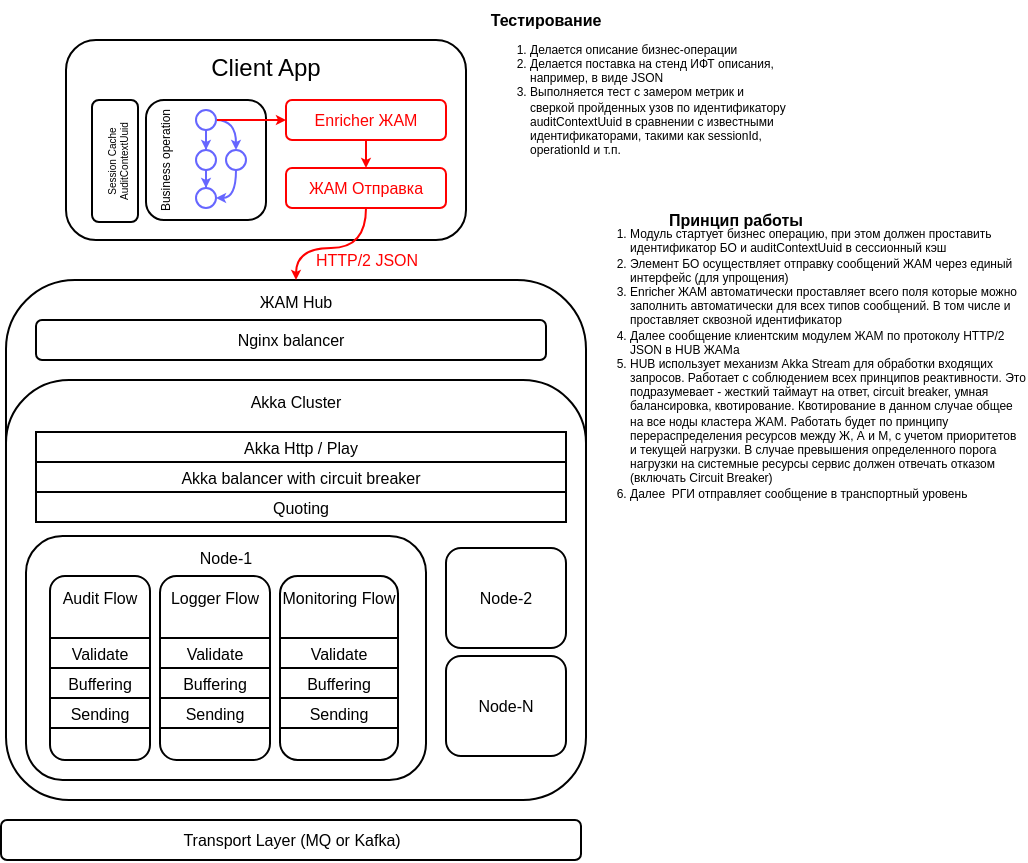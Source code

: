 <mxfile version="11.0.1" type="github"><diagram id="bgDmmd7qLk5gxwYCW7aH" name="Page-1"><mxGraphModel dx="570" dy="366" grid="1" gridSize="10" guides="1" tooltips="1" connect="1" arrows="1" fold="1" page="1" pageScale="1" pageWidth="826" pageHeight="1169" math="0" shadow="0"><root><mxCell id="0"/><mxCell id="1" parent="0"/><mxCell id="vqwuiUd8vOxQ0olhWUDQ-19" value="ЖАМ Hub" style="rounded=1;whiteSpace=wrap;html=1;strokeColor=#000000;fontSize=8;fontColor=#000000;verticalAlign=top;" vertex="1" parent="1"><mxGeometry x="50" y="170" width="290" height="230" as="geometry"/></mxCell><mxCell id="vqwuiUd8vOxQ0olhWUDQ-34" value="Akka Cluster" style="rounded=1;whiteSpace=wrap;html=1;labelBackgroundColor=none;strokeColor=#000000;fontSize=8;fontColor=#000000;verticalAlign=top;" vertex="1" parent="1"><mxGeometry x="50" y="220" width="290" height="210" as="geometry"/></mxCell><mxCell id="vqwuiUd8vOxQ0olhWUDQ-1" value="Client App" style="rounded=1;whiteSpace=wrap;html=1;verticalAlign=top;" vertex="1" parent="1"><mxGeometry x="80" y="50" width="200" height="100" as="geometry"/></mxCell><mxCell id="vqwuiUd8vOxQ0olhWUDQ-18" style="edgeStyle=orthogonalEdgeStyle;curved=1;rounded=0;orthogonalLoop=1;jettySize=auto;html=1;exitX=0.5;exitY=1;exitDx=0;exitDy=0;entryX=0.5;entryY=0;entryDx=0;entryDy=0;endSize=2;strokeColor=#FF0000;fontSize=8;fontColor=#FF0000;" edge="1" parent="1" source="vqwuiUd8vOxQ0olhWUDQ-2" target="vqwuiUd8vOxQ0olhWUDQ-17"><mxGeometry relative="1" as="geometry"/></mxCell><mxCell id="vqwuiUd8vOxQ0olhWUDQ-2" value="Enricher ЖАМ" style="rounded=1;whiteSpace=wrap;html=1;fontSize=8;strokeColor=#FF0000;fontColor=#FF0000;" vertex="1" parent="1"><mxGeometry x="190" y="80" width="80" height="20" as="geometry"/></mxCell><mxCell id="vqwuiUd8vOxQ0olhWUDQ-3" value="Business operation" style="rounded=1;whiteSpace=wrap;html=1;rotation=-90;verticalAlign=top;fontSize=6;" vertex="1" parent="1"><mxGeometry x="120" y="80" width="60" height="60" as="geometry"/></mxCell><mxCell id="vqwuiUd8vOxQ0olhWUDQ-6" value="" style="edgeStyle=orthogonalEdgeStyle;rounded=0;orthogonalLoop=1;jettySize=auto;html=1;fontSize=8;endSize=2;strokeColor=#6666FF;" edge="1" parent="1" source="vqwuiUd8vOxQ0olhWUDQ-4" target="vqwuiUd8vOxQ0olhWUDQ-5"><mxGeometry relative="1" as="geometry"/></mxCell><mxCell id="vqwuiUd8vOxQ0olhWUDQ-9" style="rounded=0;orthogonalLoop=1;jettySize=auto;html=1;entryX=0.5;entryY=0;entryDx=0;entryDy=0;endSize=2;fontSize=8;edgeStyle=orthogonalEdgeStyle;curved=1;strokeColor=#6666FF;" edge="1" parent="1" source="vqwuiUd8vOxQ0olhWUDQ-4" target="vqwuiUd8vOxQ0olhWUDQ-8"><mxGeometry relative="1" as="geometry"><Array as="points"><mxPoint x="165" y="90"/></Array></mxGeometry></mxCell><mxCell id="vqwuiUd8vOxQ0olhWUDQ-14" style="edgeStyle=orthogonalEdgeStyle;curved=1;rounded=0;orthogonalLoop=1;jettySize=auto;html=1;entryX=0;entryY=0.5;entryDx=0;entryDy=0;endSize=2;fontSize=8;strokeColor=#FF0000;" edge="1" parent="1" source="vqwuiUd8vOxQ0olhWUDQ-4" target="vqwuiUd8vOxQ0olhWUDQ-2"><mxGeometry relative="1" as="geometry"/></mxCell><mxCell id="vqwuiUd8vOxQ0olhWUDQ-4" value="" style="ellipse;whiteSpace=wrap;html=1;aspect=fixed;fontSize=6;strokeColor=#6666FF;" vertex="1" parent="1"><mxGeometry x="145" y="85" width="10" height="10" as="geometry"/></mxCell><mxCell id="vqwuiUd8vOxQ0olhWUDQ-12" value="" style="edgeStyle=orthogonalEdgeStyle;curved=1;rounded=0;orthogonalLoop=1;jettySize=auto;html=1;endSize=2;fontSize=8;strokeColor=#6666FF;" edge="1" parent="1" source="vqwuiUd8vOxQ0olhWUDQ-5" target="vqwuiUd8vOxQ0olhWUDQ-11"><mxGeometry relative="1" as="geometry"/></mxCell><mxCell id="vqwuiUd8vOxQ0olhWUDQ-5" value="" style="ellipse;whiteSpace=wrap;html=1;aspect=fixed;fontSize=6;strokeColor=#6666FF;" vertex="1" parent="1"><mxGeometry x="145" y="105" width="10" height="10" as="geometry"/></mxCell><mxCell id="vqwuiUd8vOxQ0olhWUDQ-11" value="" style="ellipse;whiteSpace=wrap;html=1;aspect=fixed;fontSize=6;strokeColor=#6666FF;" vertex="1" parent="1"><mxGeometry x="145" y="124" width="10" height="10" as="geometry"/></mxCell><mxCell id="vqwuiUd8vOxQ0olhWUDQ-13" style="edgeStyle=orthogonalEdgeStyle;curved=1;rounded=0;orthogonalLoop=1;jettySize=auto;html=1;entryX=1;entryY=0.5;entryDx=0;entryDy=0;endSize=2;fontSize=8;strokeColor=#6666FF;" edge="1" parent="1" source="vqwuiUd8vOxQ0olhWUDQ-8" target="vqwuiUd8vOxQ0olhWUDQ-11"><mxGeometry relative="1" as="geometry"><Array as="points"><mxPoint x="165" y="129"/></Array></mxGeometry></mxCell><mxCell id="vqwuiUd8vOxQ0olhWUDQ-8" value="" style="ellipse;whiteSpace=wrap;html=1;aspect=fixed;fontSize=6;strokeColor=#6666FF;" vertex="1" parent="1"><mxGeometry x="160" y="105" width="10" height="10" as="geometry"/></mxCell><mxCell id="vqwuiUd8vOxQ0olhWUDQ-20" style="edgeStyle=orthogonalEdgeStyle;curved=1;rounded=0;orthogonalLoop=1;jettySize=auto;html=1;exitX=0.5;exitY=1;exitDx=0;exitDy=0;entryX=0.5;entryY=0;entryDx=0;entryDy=0;endSize=2;strokeColor=#FF0000;fontSize=8;fontColor=#FF0000;" edge="1" parent="1" source="vqwuiUd8vOxQ0olhWUDQ-17" target="vqwuiUd8vOxQ0olhWUDQ-19"><mxGeometry relative="1" as="geometry"/></mxCell><mxCell id="vqwuiUd8vOxQ0olhWUDQ-21" value="HTTP/2 JSON" style="text;html=1;resizable=0;points=[];align=center;verticalAlign=middle;labelBackgroundColor=none;fontSize=8;fontColor=#FF0000;" vertex="1" connectable="0" parent="vqwuiUd8vOxQ0olhWUDQ-20"><mxGeometry x="-0.434" y="-9" relative="1" as="geometry"><mxPoint y="15" as="offset"/></mxGeometry></mxCell><mxCell id="vqwuiUd8vOxQ0olhWUDQ-17" value="ЖАМ Отправка" style="rounded=1;whiteSpace=wrap;html=1;fontSize=8;strokeColor=#FF0000;fontColor=#FF0000;" vertex="1" parent="1"><mxGeometry x="190" y="114" width="80" height="20" as="geometry"/></mxCell><mxCell id="vqwuiUd8vOxQ0olhWUDQ-22" value="Node-1" style="rounded=1;whiteSpace=wrap;html=1;labelBackgroundColor=none;strokeColor=#000000;fontSize=8;fontColor=#000000;verticalAlign=top;" vertex="1" parent="1"><mxGeometry x="60" y="298" width="200" height="122" as="geometry"/></mxCell><mxCell id="vqwuiUd8vOxQ0olhWUDQ-23" value="Node-N" style="rounded=1;whiteSpace=wrap;html=1;labelBackgroundColor=none;strokeColor=#000000;fontSize=8;fontColor=#000000;" vertex="1" parent="1"><mxGeometry x="270" y="358" width="60" height="50" as="geometry"/></mxCell><mxCell id="vqwuiUd8vOxQ0olhWUDQ-24" value="Nginx balancer" style="rounded=1;whiteSpace=wrap;html=1;labelBackgroundColor=none;strokeColor=#000000;fontSize=8;fontColor=#000000;" vertex="1" parent="1"><mxGeometry x="65" y="190" width="255" height="20" as="geometry"/></mxCell><mxCell id="vqwuiUd8vOxQ0olhWUDQ-25" value="Node-2" style="rounded=1;whiteSpace=wrap;html=1;labelBackgroundColor=none;strokeColor=#000000;fontSize=8;fontColor=#000000;" vertex="1" parent="1"><mxGeometry x="270" y="304" width="60" height="50" as="geometry"/></mxCell><mxCell id="vqwuiUd8vOxQ0olhWUDQ-31" value="Quoting" style="rounded=0;whiteSpace=wrap;html=1;labelBackgroundColor=none;strokeColor=#000000;fontSize=8;fontColor=#000000;" vertex="1" parent="1"><mxGeometry x="65" y="276" width="265" height="15" as="geometry"/></mxCell><mxCell id="vqwuiUd8vOxQ0olhWUDQ-33" value="Transport Layer (MQ or Kafka)" style="rounded=1;whiteSpace=wrap;html=1;labelBackgroundColor=none;strokeColor=#000000;fontSize=8;fontColor=#000000;" vertex="1" parent="1"><mxGeometry x="47.5" y="440" width="290" height="20" as="geometry"/></mxCell><mxCell id="vqwuiUd8vOxQ0olhWUDQ-42" value="Akka balancer with circuit breaker" style="rounded=0;whiteSpace=wrap;html=1;labelBackgroundColor=none;strokeColor=#000000;fontSize=8;fontColor=#000000;" vertex="1" parent="1"><mxGeometry x="65" y="261" width="265" height="15" as="geometry"/></mxCell><mxCell id="vqwuiUd8vOxQ0olhWUDQ-43" value="Akka Http / Play" style="rounded=0;whiteSpace=wrap;html=1;labelBackgroundColor=none;strokeColor=#000000;fontSize=8;fontColor=#000000;" vertex="1" parent="1"><mxGeometry x="65" y="246" width="265" height="15" as="geometry"/></mxCell><mxCell id="vqwuiUd8vOxQ0olhWUDQ-45" value="" style="group" vertex="1" connectable="0" parent="1"><mxGeometry x="72" y="318" width="174" height="92" as="geometry"/></mxCell><mxCell id="vqwuiUd8vOxQ0olhWUDQ-26" value="Audit Flow" style="rounded=1;whiteSpace=wrap;html=1;labelBackgroundColor=none;strokeColor=#000000;fontSize=8;fontColor=#000000;verticalAlign=top;" vertex="1" parent="vqwuiUd8vOxQ0olhWUDQ-45"><mxGeometry width="50" height="92" as="geometry"/></mxCell><mxCell id="vqwuiUd8vOxQ0olhWUDQ-27" value="Logger Flow" style="rounded=1;whiteSpace=wrap;html=1;labelBackgroundColor=none;strokeColor=#000000;fontSize=8;fontColor=#000000;verticalAlign=top;" vertex="1" parent="vqwuiUd8vOxQ0olhWUDQ-45"><mxGeometry x="55" width="55" height="92" as="geometry"/></mxCell><mxCell id="vqwuiUd8vOxQ0olhWUDQ-29" value="Validate" style="rounded=0;whiteSpace=wrap;html=1;labelBackgroundColor=none;strokeColor=#000000;fontSize=8;fontColor=#000000;" vertex="1" parent="vqwuiUd8vOxQ0olhWUDQ-45"><mxGeometry y="31" width="50" height="15" as="geometry"/></mxCell><mxCell id="vqwuiUd8vOxQ0olhWUDQ-30" value="Buffering" style="rounded=0;whiteSpace=wrap;html=1;labelBackgroundColor=none;strokeColor=#000000;fontSize=8;fontColor=#000000;" vertex="1" parent="vqwuiUd8vOxQ0olhWUDQ-45"><mxGeometry y="46" width="50" height="15" as="geometry"/></mxCell><mxCell id="vqwuiUd8vOxQ0olhWUDQ-32" value="Sending" style="rounded=0;whiteSpace=wrap;html=1;labelBackgroundColor=none;strokeColor=#000000;fontSize=8;fontColor=#000000;" vertex="1" parent="vqwuiUd8vOxQ0olhWUDQ-45"><mxGeometry y="61" width="50" height="15" as="geometry"/></mxCell><mxCell id="vqwuiUd8vOxQ0olhWUDQ-35" value="Validate" style="rounded=0;whiteSpace=wrap;html=1;labelBackgroundColor=none;strokeColor=#000000;fontSize=8;fontColor=#000000;" vertex="1" parent="vqwuiUd8vOxQ0olhWUDQ-45"><mxGeometry x="55" y="31" width="55" height="15" as="geometry"/></mxCell><mxCell id="vqwuiUd8vOxQ0olhWUDQ-36" value="Buffering" style="rounded=0;whiteSpace=wrap;html=1;labelBackgroundColor=none;strokeColor=#000000;fontSize=8;fontColor=#000000;" vertex="1" parent="vqwuiUd8vOxQ0olhWUDQ-45"><mxGeometry x="55" y="46" width="55" height="15" as="geometry"/></mxCell><mxCell id="vqwuiUd8vOxQ0olhWUDQ-37" value="Sending" style="rounded=0;whiteSpace=wrap;html=1;labelBackgroundColor=none;strokeColor=#000000;fontSize=8;fontColor=#000000;" vertex="1" parent="vqwuiUd8vOxQ0olhWUDQ-45"><mxGeometry x="55" y="61" width="55" height="15" as="geometry"/></mxCell><mxCell id="vqwuiUd8vOxQ0olhWUDQ-44" value="" style="group" vertex="1" connectable="0" parent="vqwuiUd8vOxQ0olhWUDQ-45"><mxGeometry x="115" width="59" height="92" as="geometry"/></mxCell><mxCell id="vqwuiUd8vOxQ0olhWUDQ-28" value="Monitoring Flow" style="rounded=1;whiteSpace=wrap;html=1;labelBackgroundColor=none;strokeColor=#000000;fontSize=8;fontColor=#000000;verticalAlign=top;" vertex="1" parent="vqwuiUd8vOxQ0olhWUDQ-44"><mxGeometry width="59" height="92" as="geometry"/></mxCell><mxCell id="vqwuiUd8vOxQ0olhWUDQ-38" value="Validate" style="rounded=0;whiteSpace=wrap;html=1;labelBackgroundColor=none;strokeColor=#000000;fontSize=8;fontColor=#000000;" vertex="1" parent="vqwuiUd8vOxQ0olhWUDQ-44"><mxGeometry y="31" width="59" height="15" as="geometry"/></mxCell><mxCell id="vqwuiUd8vOxQ0olhWUDQ-39" value="Buffering" style="rounded=0;whiteSpace=wrap;html=1;labelBackgroundColor=none;strokeColor=#000000;fontSize=8;fontColor=#000000;" vertex="1" parent="vqwuiUd8vOxQ0olhWUDQ-44"><mxGeometry y="46" width="59" height="15" as="geometry"/></mxCell><mxCell id="vqwuiUd8vOxQ0olhWUDQ-40" value="Sending" style="rounded=0;whiteSpace=wrap;html=1;labelBackgroundColor=none;strokeColor=#000000;fontSize=8;fontColor=#000000;" vertex="1" parent="vqwuiUd8vOxQ0olhWUDQ-44"><mxGeometry y="61" width="59" height="15" as="geometry"/></mxCell><mxCell id="vqwuiUd8vOxQ0olhWUDQ-48" value="&lt;div&gt;&lt;ol&gt;&lt;li&gt;Делается описание бизнес-операции&lt;/li&gt;&lt;li&gt;Делается поставка на стенд ИФТ описания, например, в виде JSON&lt;/li&gt;&lt;li&gt;Выполняется тест с замером метрик и сверкой пройденных узов по идентификатору auditContextUuid в сравнении с известными идентификаторами, такими как sessionId, operationId и т.п.&lt;/li&gt;&lt;/ol&gt;&lt;/div&gt;" style="text;html=1;strokeColor=none;fillColor=none;align=left;verticalAlign=middle;whiteSpace=wrap;rounded=0;labelBackgroundColor=none;fontSize=6;fontColor=#000000;" vertex="1" parent="1"><mxGeometry x="270" y="70" width="170" height="20" as="geometry"/></mxCell><mxCell id="vqwuiUd8vOxQ0olhWUDQ-49" value="Тестирование" style="text;html=1;strokeColor=none;fillColor=none;align=center;verticalAlign=middle;whiteSpace=wrap;rounded=0;labelBackgroundColor=none;fontSize=8;fontColor=#000000;fontStyle=1" vertex="1" parent="1"><mxGeometry x="300" y="30" width="40" height="20" as="geometry"/></mxCell><mxCell id="vqwuiUd8vOxQ0olhWUDQ-50" value="Принцип работы" style="text;html=1;strokeColor=none;fillColor=none;align=center;verticalAlign=middle;whiteSpace=wrap;rounded=0;labelBackgroundColor=none;fontSize=8;fontColor=#000000;fontStyle=1" vertex="1" parent="1"><mxGeometry x="360" y="130" width="110" height="20" as="geometry"/></mxCell><mxCell id="vqwuiUd8vOxQ0olhWUDQ-51" value="&lt;ol&gt;&lt;li&gt;Модуль стартует бизнес операцию, при этом должен проставить идентификатор БО и auditContextUuid в сессионный кэш&lt;/li&gt;&lt;li&gt;Элемент БО осуществляет отправку сообщений ЖАМ через единый интерфейс (для упрощения)&lt;/li&gt;&lt;li&gt;Enricher ЖАМ автоматически проставляет всего поля которые можно заполнить автоматически для всех типов сообщений. В том числе и проставляет сквозной идентификатор&lt;/li&gt;&lt;li&gt;Далее сообщение клиентским модулем ЖАМ по протоколу HTTP/2 JSON в HUB ЖАМа&lt;/li&gt;&lt;li&gt;HUB использует механизм Akka Stream для обработки входящих запросов. Работает с соблюдением всех принципов реактивности. Это подразумевает - жесткий таймаут на ответ, circuit breaker, умная балансировка, квотирование. Квотирование в данном случае общее на все ноды кластера ЖАМ. Работать будет по принципу перераспределения ресурсов между Ж, А и М, с учетом приоритетов и текущей нагрузки. В случае превышения определенного порога нагрузки на системные ресурсы сервис должен отвечать отказом (включать Circuit Breaker)&amp;nbsp;&lt;/li&gt;&lt;li&gt;Далее&amp;nbsp; РГИ отправляет сообщение в транспортный уровень&lt;/li&gt;&lt;/ol&gt;" style="text;html=1;strokeColor=none;fillColor=none;align=left;verticalAlign=middle;whiteSpace=wrap;rounded=0;labelBackgroundColor=none;fontSize=6;fontColor=#000000;" vertex="1" parent="1"><mxGeometry x="320" y="212" width="240" as="geometry"/></mxCell><mxCell id="vqwuiUd8vOxQ0olhWUDQ-52" value="Session Cache&lt;br style=&quot;font-size: 5px;&quot;&gt;AuditContextUuid" style="rounded=1;whiteSpace=wrap;html=1;labelBackgroundColor=none;strokeColor=#000000;fontSize=5;fontColor=#000000;rotation=-90;" vertex="1" parent="1"><mxGeometry x="74" y="99" width="61" height="23" as="geometry"/></mxCell></root></mxGraphModel></diagram></mxfile>